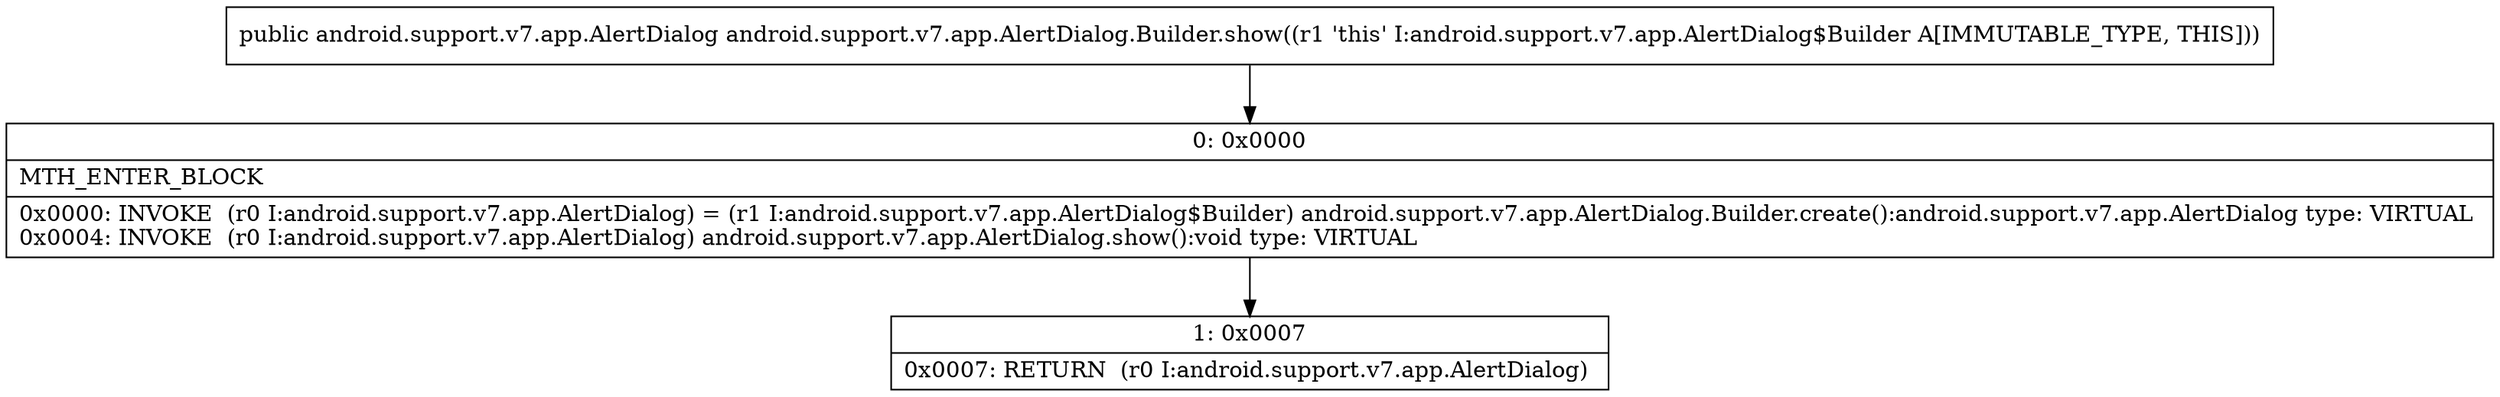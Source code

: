 digraph "CFG forandroid.support.v7.app.AlertDialog.Builder.show()Landroid\/support\/v7\/app\/AlertDialog;" {
Node_0 [shape=record,label="{0\:\ 0x0000|MTH_ENTER_BLOCK\l|0x0000: INVOKE  (r0 I:android.support.v7.app.AlertDialog) = (r1 I:android.support.v7.app.AlertDialog$Builder) android.support.v7.app.AlertDialog.Builder.create():android.support.v7.app.AlertDialog type: VIRTUAL \l0x0004: INVOKE  (r0 I:android.support.v7.app.AlertDialog) android.support.v7.app.AlertDialog.show():void type: VIRTUAL \l}"];
Node_1 [shape=record,label="{1\:\ 0x0007|0x0007: RETURN  (r0 I:android.support.v7.app.AlertDialog) \l}"];
MethodNode[shape=record,label="{public android.support.v7.app.AlertDialog android.support.v7.app.AlertDialog.Builder.show((r1 'this' I:android.support.v7.app.AlertDialog$Builder A[IMMUTABLE_TYPE, THIS])) }"];
MethodNode -> Node_0;
Node_0 -> Node_1;
}

